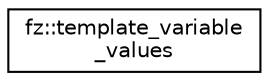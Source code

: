 digraph "Graphical Class Hierarchy"
{
 // LATEX_PDF_SIZE
  edge [fontname="Helvetica",fontsize="10",labelfontname="Helvetica",labelfontsize="10"];
  node [fontname="Helvetica",fontsize="10",shape=record];
  rankdir="LR";
  Node0 [label="fz::template_variable\l_values",height=0.2,width=0.4,color="black", fillcolor="white", style="filled",URL="$structfz_1_1template__variable__values.html",tooltip=" "];
}
